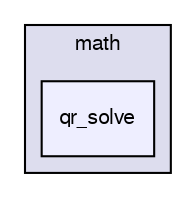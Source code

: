 digraph "sw/airborne/math/qr_solve" {
  compound=true
  node [ fontsize="10", fontname="FreeSans"];
  edge [ labelfontsize="10", labelfontname="FreeSans"];
  subgraph clusterdir_29343b6f5fcd4b75a5dfbb985ff56864 {
    graph [ bgcolor="#ddddee", pencolor="black", label="math" fontname="FreeSans", fontsize="10", URL="dir_29343b6f5fcd4b75a5dfbb985ff56864.html"]
  dir_879cab577fd2f9083eff958fc2dd0263 [shape=box, label="qr_solve", style="filled", fillcolor="#eeeeff", pencolor="black", URL="dir_879cab577fd2f9083eff958fc2dd0263.html"];
  }
}
